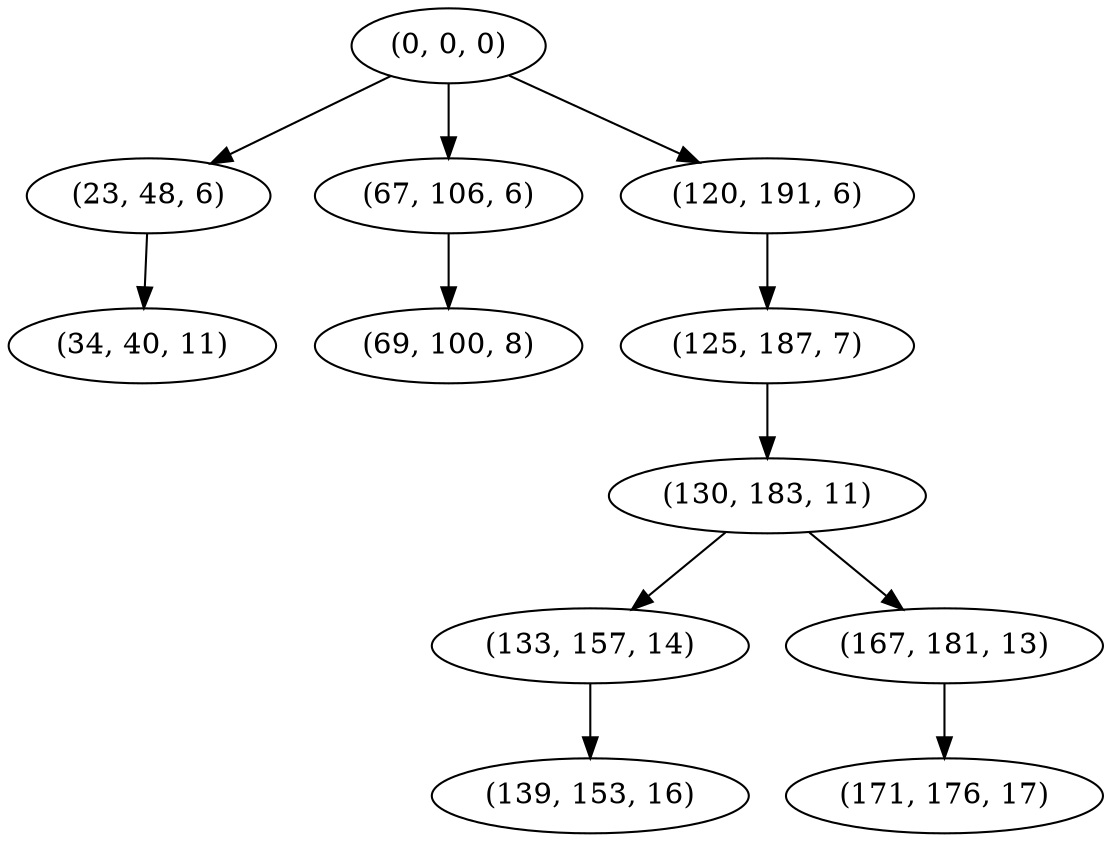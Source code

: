 digraph tree {
    "(0, 0, 0)";
    "(23, 48, 6)";
    "(34, 40, 11)";
    "(67, 106, 6)";
    "(69, 100, 8)";
    "(120, 191, 6)";
    "(125, 187, 7)";
    "(130, 183, 11)";
    "(133, 157, 14)";
    "(139, 153, 16)";
    "(167, 181, 13)";
    "(171, 176, 17)";
    "(0, 0, 0)" -> "(23, 48, 6)";
    "(0, 0, 0)" -> "(67, 106, 6)";
    "(0, 0, 0)" -> "(120, 191, 6)";
    "(23, 48, 6)" -> "(34, 40, 11)";
    "(67, 106, 6)" -> "(69, 100, 8)";
    "(120, 191, 6)" -> "(125, 187, 7)";
    "(125, 187, 7)" -> "(130, 183, 11)";
    "(130, 183, 11)" -> "(133, 157, 14)";
    "(130, 183, 11)" -> "(167, 181, 13)";
    "(133, 157, 14)" -> "(139, 153, 16)";
    "(167, 181, 13)" -> "(171, 176, 17)";
}
